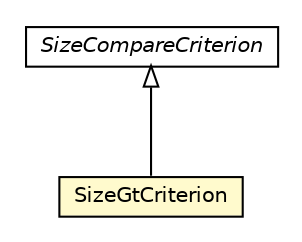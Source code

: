 #!/usr/local/bin/dot
#
# Class diagram 
# Generated by UMLGraph version R5_6_6-8-g8d7759 (http://www.umlgraph.org/)
#

digraph G {
	edge [fontname="Helvetica",fontsize=10,labelfontname="Helvetica",labelfontsize=10];
	node [fontname="Helvetica",fontsize=10,shape=plaintext];
	nodesep=0.25;
	ranksep=0.5;
	// org.dayatang.domain.internal.SizeGtCriterion
	c5144 [label=<<table title="org.dayatang.domain.internal.SizeGtCriterion" border="0" cellborder="1" cellspacing="0" cellpadding="2" port="p" bgcolor="lemonChiffon" href="./SizeGtCriterion.html">
		<tr><td><table border="0" cellspacing="0" cellpadding="1">
<tr><td align="center" balign="center"> SizeGtCriterion </td></tr>
		</table></td></tr>
		</table>>, URL="./SizeGtCriterion.html", fontname="Helvetica", fontcolor="black", fontsize=10.0];
	// org.dayatang.domain.internal.SizeCompareCriterion
	c5147 [label=<<table title="org.dayatang.domain.internal.SizeCompareCriterion" border="0" cellborder="1" cellspacing="0" cellpadding="2" port="p" href="./SizeCompareCriterion.html">
		<tr><td><table border="0" cellspacing="0" cellpadding="1">
<tr><td align="center" balign="center"><font face="Helvetica-Oblique"> SizeCompareCriterion </font></td></tr>
		</table></td></tr>
		</table>>, URL="./SizeCompareCriterion.html", fontname="Helvetica", fontcolor="black", fontsize=10.0];
	//org.dayatang.domain.internal.SizeGtCriterion extends org.dayatang.domain.internal.SizeCompareCriterion
	c5147:p -> c5144:p [dir=back,arrowtail=empty];
}

